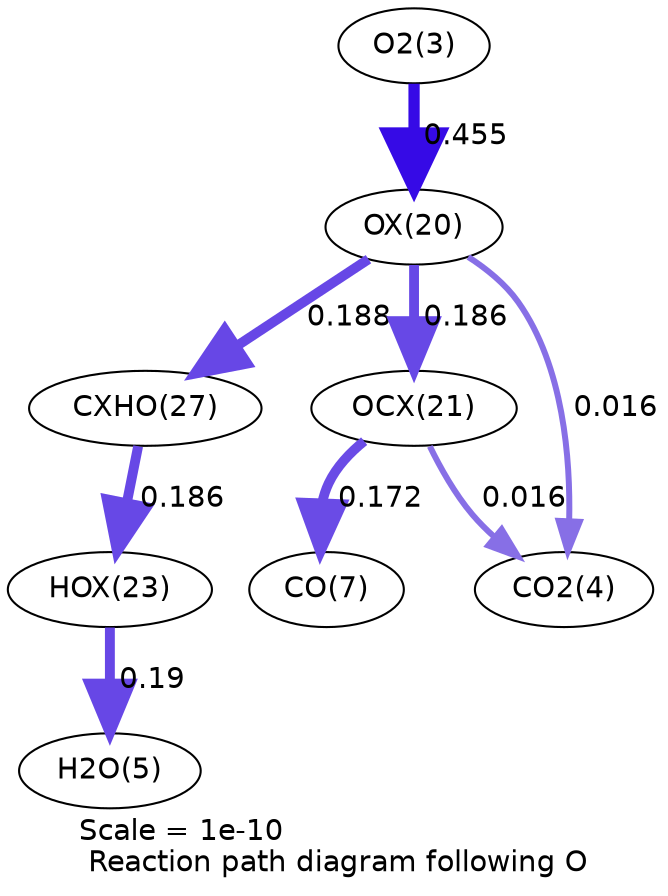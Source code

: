 digraph reaction_paths {
center=1;
s5 -> s23[fontname="Helvetica", penwidth=5.4, arrowsize=2.7, color="0.7, 0.955, 0.9"
, label=" 0.455"];
s23 -> s29[fontname="Helvetica", penwidth=4.74, arrowsize=2.37, color="0.7, 0.688, 0.9"
, label=" 0.188"];
s23 -> s24[fontname="Helvetica", penwidth=4.73, arrowsize=2.37, color="0.7, 0.686, 0.9"
, label=" 0.186"];
s23 -> s6[fontname="Helvetica", penwidth=2.88, arrowsize=1.44, color="0.7, 0.516, 0.9"
, label=" 0.016"];
s29 -> s26[fontname="Helvetica", penwidth=4.73, arrowsize=2.37, color="0.7, 0.686, 0.9"
, label=" 0.186"];
s26 -> s7[fontname="Helvetica", penwidth=4.75, arrowsize=2.37, color="0.7, 0.69, 0.9"
, label=" 0.19"];
s24 -> s9[fontname="Helvetica", penwidth=4.67, arrowsize=2.34, color="0.7, 0.672, 0.9"
, label=" 0.172"];
s24 -> s6[fontname="Helvetica", penwidth=2.88, arrowsize=1.44, color="0.7, 0.516, 0.9"
, label=" 0.016"];
s5 [ fontname="Helvetica", label="O2(3)"];
s6 [ fontname="Helvetica", label="CO2(4)"];
s7 [ fontname="Helvetica", label="H2O(5)"];
s9 [ fontname="Helvetica", label="CO(7)"];
s23 [ fontname="Helvetica", label="OX(20)"];
s24 [ fontname="Helvetica", label="OCX(21)"];
s26 [ fontname="Helvetica", label="HOX(23)"];
s29 [ fontname="Helvetica", label="CXHO(27)"];
 label = "Scale = 1e-10\l Reaction path diagram following O";
 fontname = "Helvetica";
}
